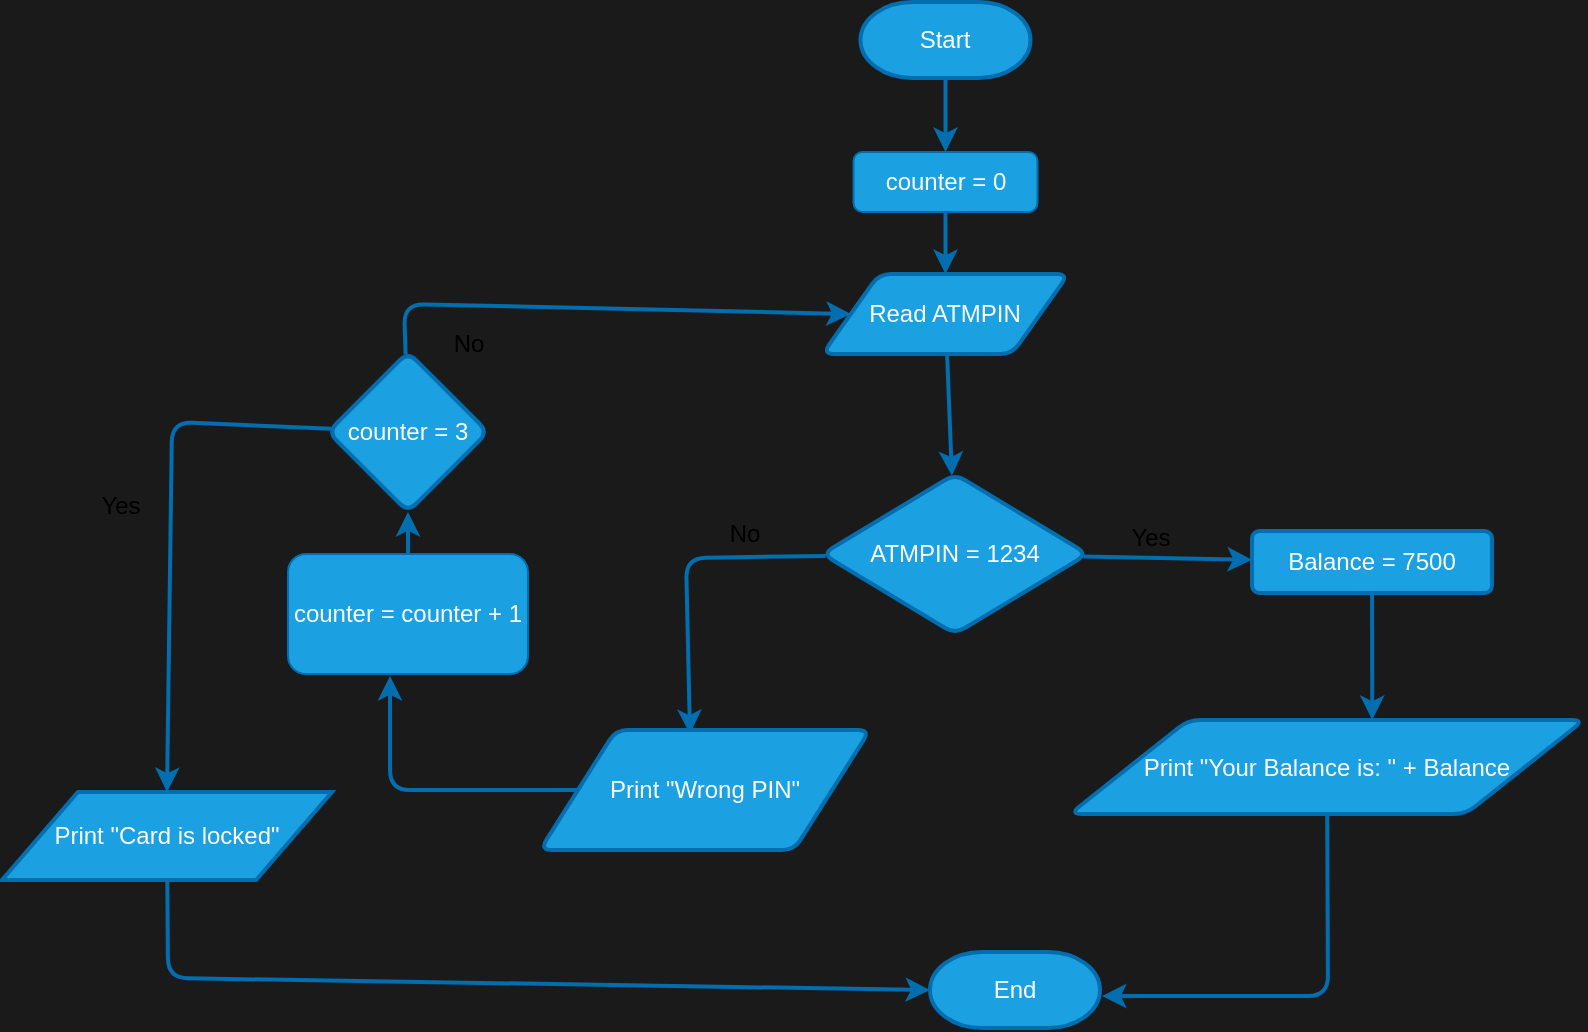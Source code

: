 <mxfile>
    <diagram id="pqowuDZc2S87_r81RMhM" name="Page-1">
        <mxGraphModel dx="1017" dy="778" grid="0" gridSize="10" guides="1" tooltips="1" connect="1" arrows="1" fold="1" page="1" pageScale="1" pageWidth="850" pageHeight="1100" background="#1A1A1A" math="0" shadow="0">
            <root>
                <mxCell id="0"/>
                <mxCell id="1" parent="0"/>
                <mxCell id="34" value="" style="edgeStyle=none;html=1;strokeWidth=2;fillColor=#1ba1e2;strokeColor=#006EAF;" edge="1" parent="1" source="3" target="33">
                    <mxGeometry relative="1" as="geometry"/>
                </mxCell>
                <mxCell id="3" value="Start" style="strokeWidth=2;html=1;shape=mxgraph.flowchart.terminator;whiteSpace=wrap;fillColor=#1ba1e2;fontColor=#ffffff;strokeColor=#006EAF;" vertex="1" parent="1">
                    <mxGeometry x="442.25" y="3" width="85" height="38" as="geometry"/>
                </mxCell>
                <mxCell id="36" value="" style="edgeStyle=none;html=1;strokeWidth=2;fillColor=#1ba1e2;strokeColor=#006EAF;" edge="1" parent="1" source="5" target="8">
                    <mxGeometry relative="1" as="geometry"/>
                </mxCell>
                <mxCell id="5" value="Read ATMPIN" style="shape=parallelogram;html=1;strokeWidth=2;perimeter=parallelogramPerimeter;whiteSpace=wrap;rounded=1;arcSize=12;size=0.23;fillColor=#1ba1e2;fontColor=#ffffff;strokeColor=#006EAF;" vertex="1" parent="1">
                    <mxGeometry x="423.25" y="139" width="123" height="40" as="geometry"/>
                </mxCell>
                <mxCell id="6" value="" style="edgeStyle=none;html=1;strokeWidth=2;fillColor=#1ba1e2;strokeColor=#006EAF;entryX=0.425;entryY=-0.017;entryDx=0;entryDy=0;entryPerimeter=0;" edge="1" parent="1" source="8">
                    <mxGeometry relative="1" as="geometry">
                        <mxPoint x="357.0" y="368.98" as="targetPoint"/>
                        <Array as="points">
                            <mxPoint x="355" y="281"/>
                        </Array>
                    </mxGeometry>
                </mxCell>
                <mxCell id="7" value="" style="edgeStyle=none;html=1;strokeWidth=2;fillColor=#1ba1e2;strokeColor=#006EAF;" edge="1" parent="1" source="8" target="17">
                    <mxGeometry relative="1" as="geometry"/>
                </mxCell>
                <mxCell id="8" value="ATMPIN = 1234" style="rhombus;whiteSpace=wrap;html=1;fillColor=#1ba1e2;strokeColor=#006EAF;fontColor=#ffffff;strokeWidth=2;rounded=1;arcSize=12;" vertex="1" parent="1">
                    <mxGeometry x="423.25" y="239" width="132.5" height="80" as="geometry"/>
                </mxCell>
                <mxCell id="9" value="No" style="text;html=1;align=center;verticalAlign=middle;resizable=0;points=[];autosize=1;strokeColor=none;fillColor=none;" vertex="1" parent="1">
                    <mxGeometry x="367" y="256" width="33" height="26" as="geometry"/>
                </mxCell>
                <mxCell id="39" value="" style="edgeStyle=none;html=1;strokeWidth=2;entryX=0.425;entryY=1.017;entryDx=0;entryDy=0;entryPerimeter=0;fillColor=#1ba1e2;strokeColor=#006EAF;" edge="1" parent="1" source="11" target="24">
                    <mxGeometry relative="1" as="geometry">
                        <Array as="points">
                            <mxPoint x="207" y="397"/>
                        </Array>
                    </mxGeometry>
                </mxCell>
                <mxCell id="11" value="Print &quot;Wrong PIN&quot;" style="shape=parallelogram;html=1;strokeWidth=2;perimeter=parallelogramPerimeter;whiteSpace=wrap;rounded=1;arcSize=12;size=0.23;fillColor=#1ba1e2;fontColor=#ffffff;strokeColor=#006EAF;" vertex="1" parent="1">
                    <mxGeometry x="282" y="367" width="165" height="60" as="geometry"/>
                </mxCell>
                <mxCell id="12" value="" style="edgeStyle=none;html=1;strokeWidth=2;entryX=1;entryY=0.5;entryDx=0;entryDy=0;entryPerimeter=0;fillColor=#1ba1e2;strokeColor=#006EAF;" edge="1" parent="1" source="13">
                    <mxGeometry relative="1" as="geometry">
                        <mxPoint x="563" y="500" as="targetPoint"/>
                        <Array as="points">
                            <mxPoint x="676" y="500"/>
                        </Array>
                    </mxGeometry>
                </mxCell>
                <mxCell id="13" value="Print &quot;Your Balance is: &quot; + Balance" style="shape=parallelogram;html=1;strokeWidth=2;perimeter=parallelogramPerimeter;whiteSpace=wrap;rounded=1;arcSize=12;size=0.23;fillColor=#1ba1e2;fontColor=#ffffff;strokeColor=#006EAF;" vertex="1" parent="1">
                    <mxGeometry x="547" y="362" width="257" height="47" as="geometry"/>
                </mxCell>
                <mxCell id="14" value="End" style="strokeWidth=2;html=1;shape=mxgraph.flowchart.terminator;whiteSpace=wrap;fillColor=#1ba1e2;fontColor=#ffffff;strokeColor=#006EAF;" vertex="1" parent="1">
                    <mxGeometry x="477" y="478" width="85" height="38" as="geometry"/>
                </mxCell>
                <mxCell id="15" value="Yes" style="text;html=1;align=center;verticalAlign=middle;resizable=0;points=[];autosize=1;strokeColor=none;fillColor=none;" vertex="1" parent="1">
                    <mxGeometry x="568" y="258" width="38" height="26" as="geometry"/>
                </mxCell>
                <mxCell id="16" value="" style="edgeStyle=none;html=1;strokeWidth=2;entryX=0.588;entryY=0;entryDx=0;entryDy=0;entryPerimeter=0;fillColor=#1ba1e2;strokeColor=#006EAF;" edge="1" parent="1" source="17" target="13">
                    <mxGeometry relative="1" as="geometry"/>
                </mxCell>
                <mxCell id="17" value="Balance = 7500" style="whiteSpace=wrap;html=1;fillColor=#1ba1e2;strokeColor=#006EAF;fontColor=#ffffff;strokeWidth=2;rounded=1;arcSize=12;" vertex="1" parent="1">
                    <mxGeometry x="638" y="267.5" width="120" height="31" as="geometry"/>
                </mxCell>
                <mxCell id="42" value="" style="edgeStyle=none;html=1;strokeWidth=2;entryX=0.5;entryY=0;entryDx=0;entryDy=0;fillColor=#1ba1e2;strokeColor=#006EAF;" edge="1" parent="1" source="22" target="29">
                    <mxGeometry relative="1" as="geometry">
                        <mxPoint x="94" y="196" as="targetPoint"/>
                        <Array as="points">
                            <mxPoint x="98" y="213"/>
                        </Array>
                    </mxGeometry>
                </mxCell>
                <mxCell id="45" value="" style="edgeStyle=none;html=1;strokeWidth=2;entryX=0;entryY=0.5;entryDx=0;entryDy=0;fillColor=#1ba1e2;strokeColor=#006EAF;" edge="1" parent="1" source="22" target="5">
                    <mxGeometry relative="1" as="geometry">
                        <mxPoint x="334" y="196" as="targetPoint"/>
                        <Array as="points">
                            <mxPoint x="214" y="154"/>
                        </Array>
                    </mxGeometry>
                </mxCell>
                <mxCell id="22" value="counter = 3" style="rhombus;whiteSpace=wrap;html=1;fillColor=#1ba1e2;strokeColor=#006EAF;fontColor=#ffffff;strokeWidth=2;rounded=1;arcSize=12;" vertex="1" parent="1">
                    <mxGeometry x="176" y="178" width="80" height="80" as="geometry"/>
                </mxCell>
                <mxCell id="40" value="" style="edgeStyle=none;html=1;strokeWidth=2;fillColor=#1ba1e2;strokeColor=#006EAF;" edge="1" parent="1" source="24" target="22">
                    <mxGeometry relative="1" as="geometry"/>
                </mxCell>
                <mxCell id="24" value="counter = counter + 1" style="rounded=1;whiteSpace=wrap;html=1;fillColor=#1ba1e2;fontColor=#ffffff;strokeColor=#006EAF;" vertex="1" parent="1">
                    <mxGeometry x="156" y="279" width="120" height="60" as="geometry"/>
                </mxCell>
                <mxCell id="38" value="" style="edgeStyle=none;html=1;strokeWidth=2;entryX=0;entryY=0.5;entryDx=0;entryDy=0;entryPerimeter=0;fillColor=#1ba1e2;strokeColor=#006EAF;" edge="1" parent="1" source="29" target="14">
                    <mxGeometry relative="1" as="geometry">
                        <mxPoint x="95.5" y="514" as="targetPoint"/>
                        <Array as="points">
                            <mxPoint x="96" y="491"/>
                        </Array>
                    </mxGeometry>
                </mxCell>
                <mxCell id="29" value="Print &quot;Card is locked&quot;" style="shape=parallelogram;html=1;strokeWidth=2;perimeter=parallelogramPerimeter;whiteSpace=wrap;rounded=1;arcSize=0;size=0.23;fillColor=#1ba1e2;fontColor=#ffffff;strokeColor=#006EAF;" vertex="1" parent="1">
                    <mxGeometry x="13" y="398" width="165" height="44" as="geometry"/>
                </mxCell>
                <mxCell id="35" value="" style="edgeStyle=none;html=1;strokeWidth=2;fillColor=#1ba1e2;strokeColor=#006EAF;" edge="1" parent="1" source="33" target="5">
                    <mxGeometry relative="1" as="geometry"/>
                </mxCell>
                <mxCell id="33" value="&lt;span style=&quot;color: rgb(255, 255, 255);&quot;&gt;counter = 0&lt;/span&gt;" style="rounded=1;whiteSpace=wrap;html=1;fillColor=#1ba1e2;fontColor=#ffffff;strokeColor=#006EAF;" vertex="1" parent="1">
                    <mxGeometry x="438.75" y="78" width="92" height="30" as="geometry"/>
                </mxCell>
                <mxCell id="43" value="Yes" style="text;html=1;align=center;verticalAlign=middle;resizable=0;points=[];autosize=1;strokeColor=none;fillColor=none;" vertex="1" parent="1">
                    <mxGeometry x="53" y="241.5" width="38" height="26" as="geometry"/>
                </mxCell>
                <mxCell id="46" value="No" style="text;html=1;align=center;verticalAlign=middle;resizable=0;points=[];autosize=1;strokeColor=none;fillColor=none;" vertex="1" parent="1">
                    <mxGeometry x="229" y="161" width="33" height="26" as="geometry"/>
                </mxCell>
            </root>
        </mxGraphModel>
    </diagram>
</mxfile>